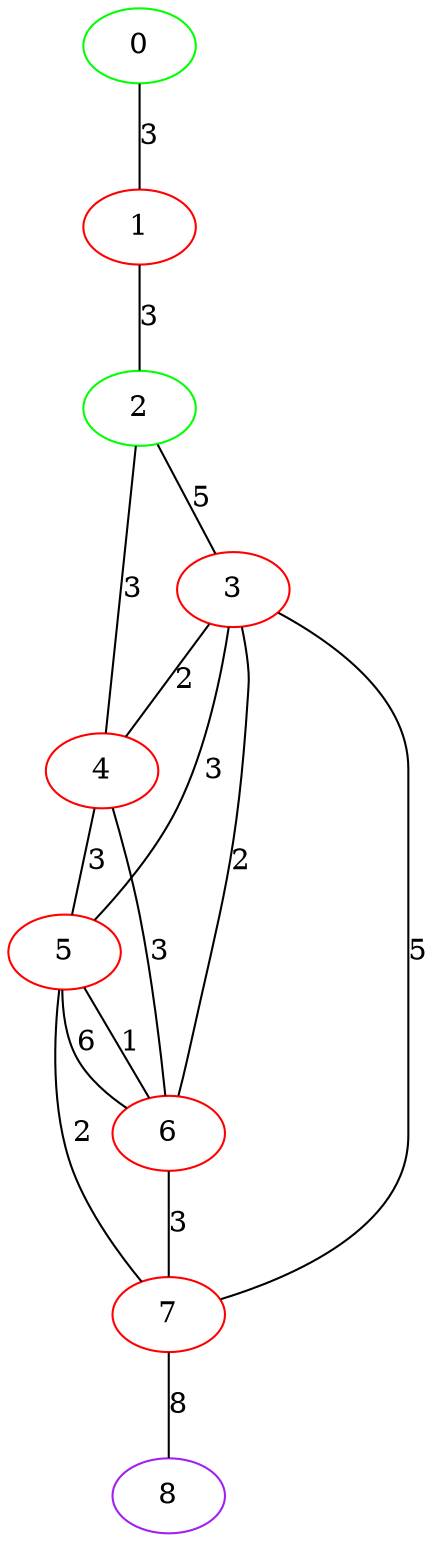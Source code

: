 graph "" {
0 [color=green, weight=2];
1 [color=red, weight=1];
2 [color=green, weight=2];
3 [color=red, weight=1];
4 [color=red, weight=1];
5 [color=red, weight=1];
6 [color=red, weight=1];
7 [color=red, weight=1];
8 [color=purple, weight=4];
0 -- 1  [key=0, label=3];
1 -- 2  [key=0, label=3];
2 -- 3  [key=0, label=5];
2 -- 4  [key=0, label=3];
3 -- 4  [key=0, label=2];
3 -- 5  [key=0, label=3];
3 -- 6  [key=0, label=2];
3 -- 7  [key=0, label=5];
4 -- 5  [key=0, label=3];
4 -- 6  [key=0, label=3];
5 -- 6  [key=0, label=6];
5 -- 6  [key=1, label=1];
5 -- 7  [key=0, label=2];
6 -- 7  [key=0, label=3];
7 -- 8  [key=0, label=8];
}
